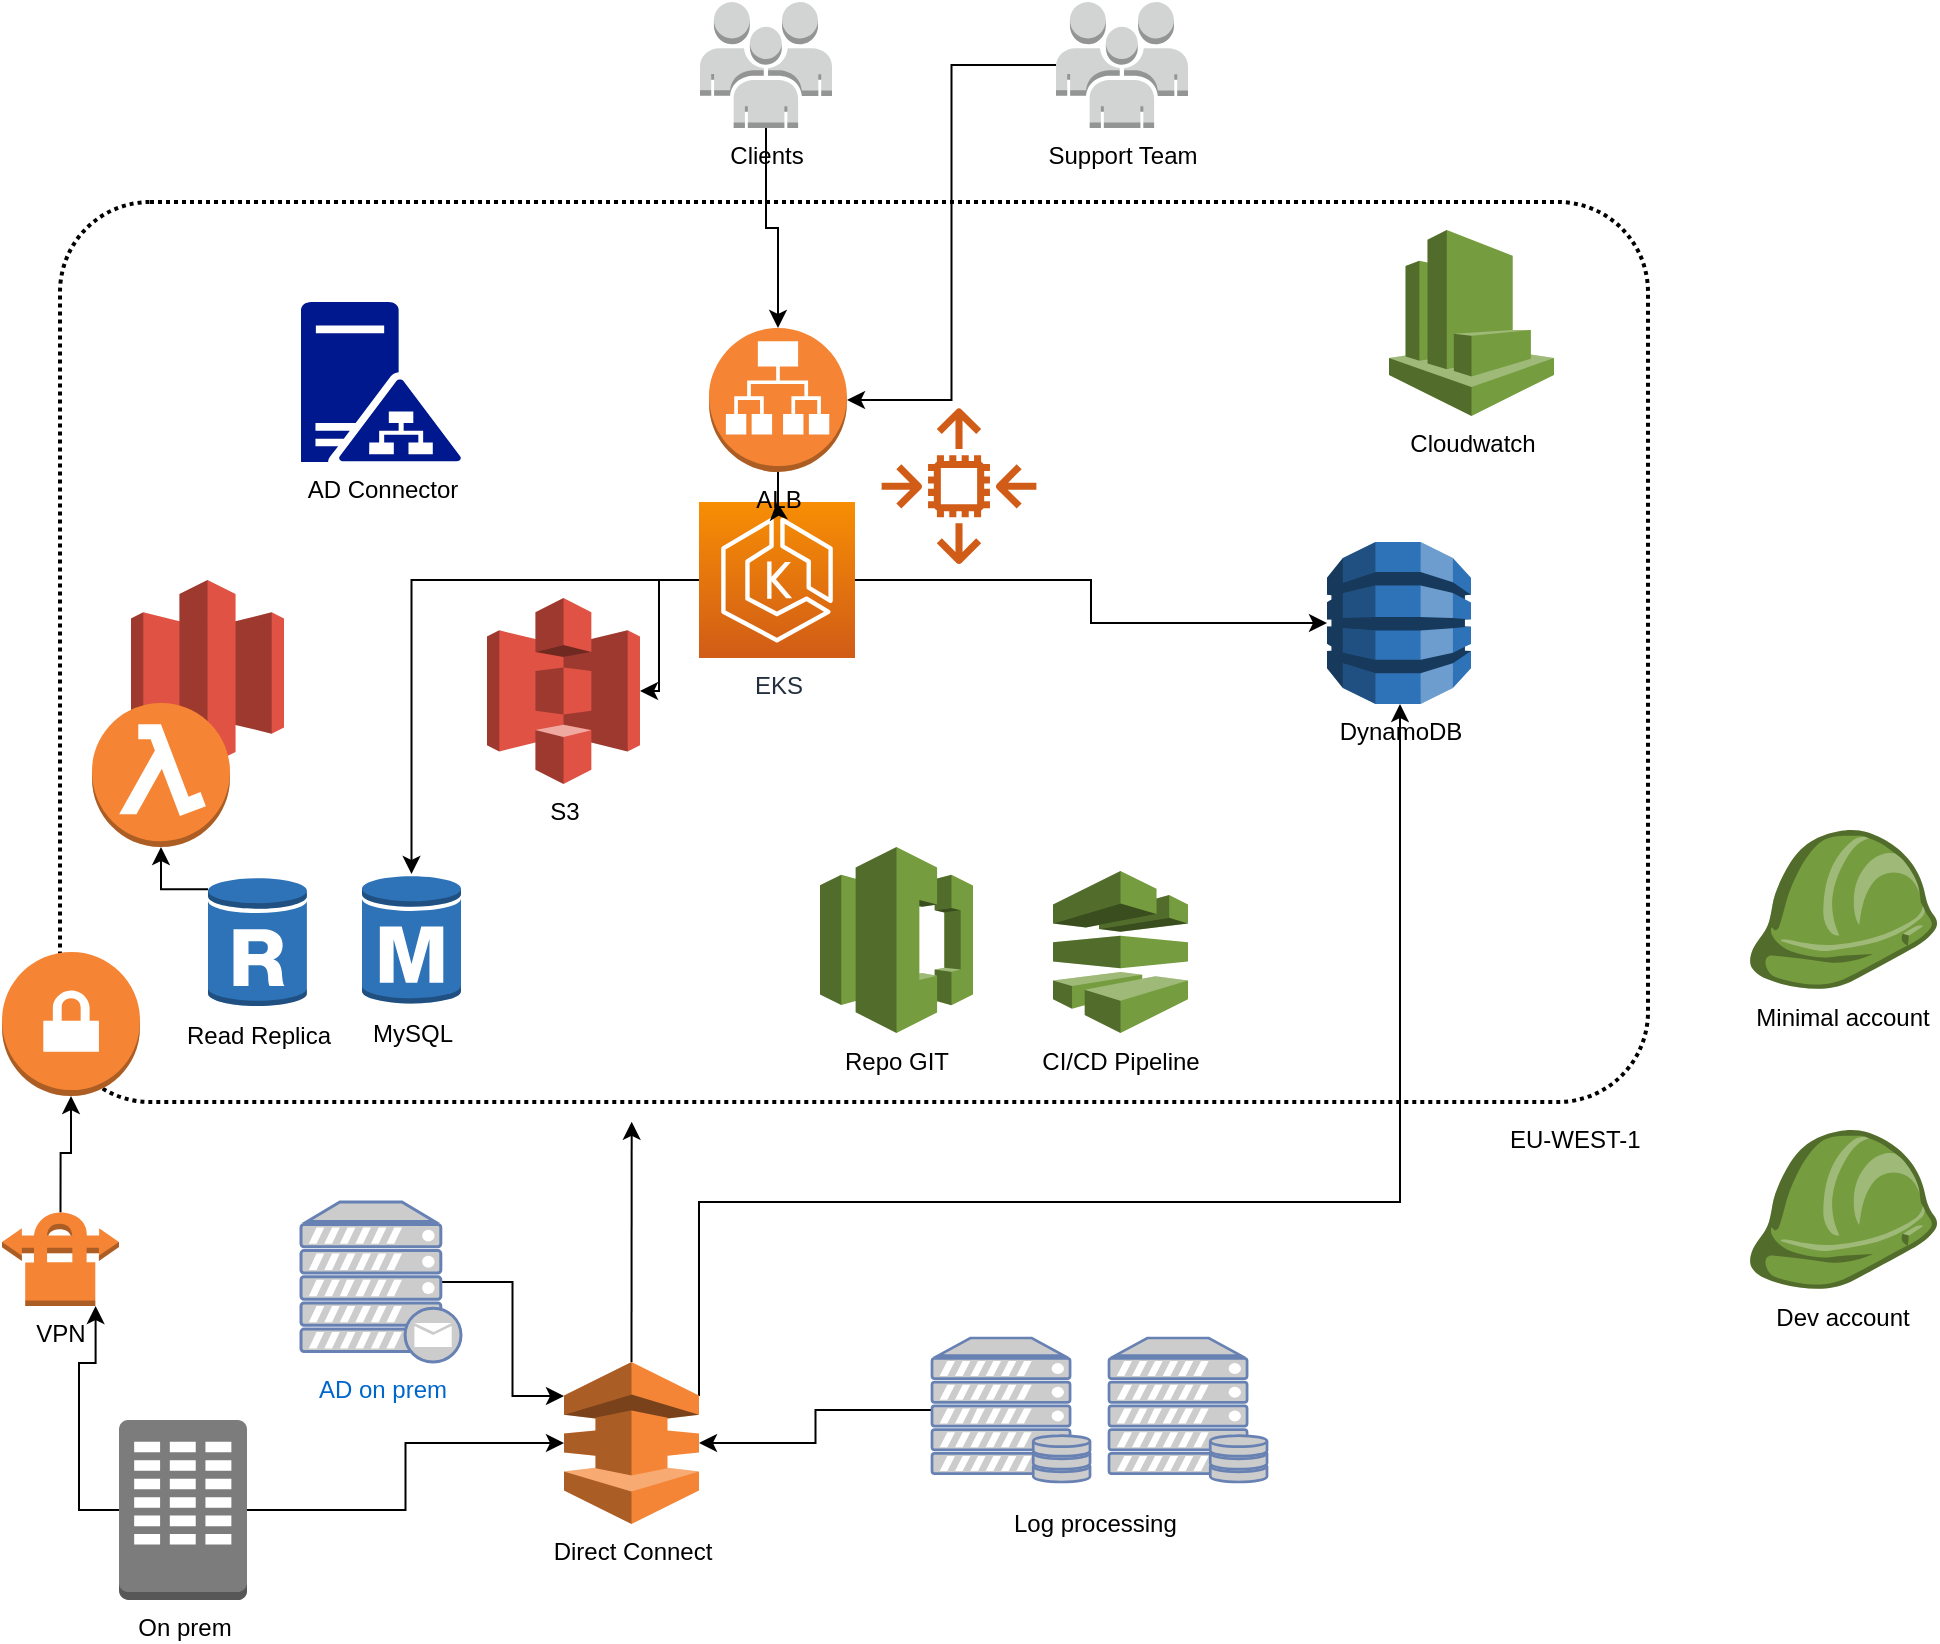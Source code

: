 <mxfile version="10.5.8" type="github"><diagram name="Page-1" id="75ae5057-2f1f-a65a-41a6-c58fb5237df7"><mxGraphModel dx="1991" dy="1056" grid="1" gridSize="10" guides="1" tooltips="1" connect="1" arrows="1" fold="1" page="1" pageScale="1" pageWidth="1100" pageHeight="850" background="#ffffff" math="0" shadow="0"><root><mxCell id="0"/><mxCell id="1" parent="0"/><mxCell id="zVF_P03OAhwV1zza4b24-35" style="edgeStyle=orthogonalEdgeStyle;rounded=0;orthogonalLoop=1;jettySize=auto;html=1;entryX=0;entryY=0.5;entryDx=0;entryDy=0;entryPerimeter=0;" parent="1" source="zVF_P03OAhwV1zza4b24-6" target="zVF_P03OAhwV1zza4b24-27" edge="1"><mxGeometry relative="1" as="geometry"/></mxCell><mxCell id="zVF_P03OAhwV1zza4b24-5" value="" style="rounded=1;arcSize=10;dashed=1;strokeColor=#000000;fillColor=none;gradientColor=none;dashPattern=1 1;strokeWidth=2;" parent="1" vertex="1"><mxGeometry x="86" y="110" width="794" height="450" as="geometry"/></mxCell><mxCell id="zVF_P03OAhwV1zza4b24-1" value="&lt;div&gt;MySQL&lt;/div&gt;" style="outlineConnect=0;dashed=0;verticalLabelPosition=bottom;verticalAlign=top;align=center;html=1;shape=mxgraph.aws3.rds_db_instance;fillColor=#2E73B8;gradientColor=none;" parent="1" vertex="1"><mxGeometry x="237" y="446" width="49.5" height="66" as="geometry"/></mxCell><mxCell id="zVF_P03OAhwV1zza4b24-31" style="edgeStyle=orthogonalEdgeStyle;rounded=0;orthogonalLoop=1;jettySize=auto;html=1;exitX=0;exitY=0.1;exitDx=0;exitDy=0;exitPerimeter=0;" parent="1" source="zVF_P03OAhwV1zza4b24-2" target="zVF_P03OAhwV1zza4b24-30" edge="1"><mxGeometry relative="1" as="geometry"/></mxCell><mxCell id="zVF_P03OAhwV1zza4b24-2" value="Read Replica" style="outlineConnect=0;dashed=0;verticalLabelPosition=bottom;verticalAlign=top;align=center;html=1;shape=mxgraph.aws3.rds_db_instance_read_replica;fillColor=#2E73B8;gradientColor=none;" parent="1" vertex="1"><mxGeometry x="160" y="447" width="49.5" height="66" as="geometry"/></mxCell><mxCell id="zVF_P03OAhwV1zza4b24-3" value="AD Connector" style="shadow=0;dashed=0;html=1;strokeColor=none;labelPosition=center;verticalLabelPosition=bottom;verticalAlign=top;align=center;shape=mxgraph.mscae.enterprise.ad_fs;fillColor=#00188D;" parent="1" vertex="1"><mxGeometry x="206.5" y="160" width="80" height="80" as="geometry"/></mxCell><mxCell id="zVF_P03OAhwV1zza4b24-28" style="edgeStyle=orthogonalEdgeStyle;rounded=0;orthogonalLoop=1;jettySize=auto;html=1;" parent="1" source="zVF_P03OAhwV1zza4b24-6" target="zVF_P03OAhwV1zza4b24-13" edge="1"><mxGeometry relative="1" as="geometry"/></mxCell><mxCell id="zVF_P03OAhwV1zza4b24-32" style="edgeStyle=orthogonalEdgeStyle;rounded=0;orthogonalLoop=1;jettySize=auto;html=1;" parent="1" source="zVF_P03OAhwV1zza4b24-6" target="zVF_P03OAhwV1zza4b24-1" edge="1"><mxGeometry relative="1" as="geometry"/></mxCell><mxCell id="zVF_P03OAhwV1zza4b24-6" value="EKS" style="outlineConnect=0;fontColor=#232F3E;gradientColor=#F78E04;gradientDirection=north;fillColor=#D05C17;strokeColor=#ffffff;dashed=0;verticalLabelPosition=bottom;verticalAlign=top;align=center;html=1;fontSize=12;fontStyle=0;aspect=fixed;shape=mxgraph.aws4.resourceIcon;resIcon=mxgraph.aws4.eks;" parent="1" vertex="1"><mxGeometry x="405.5" y="260" width="78" height="78" as="geometry"/></mxCell><mxCell id="zVF_P03OAhwV1zza4b24-7" value="" style="outlineConnect=0;fontColor=#232F3E;gradientColor=none;fillColor=#D05C17;strokeColor=none;dashed=0;verticalLabelPosition=bottom;verticalAlign=top;align=center;html=1;fontSize=12;fontStyle=0;aspect=fixed;shape=mxgraph.aws4.auto_scaling2;" parent="1" vertex="1"><mxGeometry x="496.5" y="213" width="78" height="78" as="geometry"/></mxCell><mxCell id="zVF_P03OAhwV1zza4b24-8" value="&lt;div&gt;Minimal account&lt;/div&gt;&lt;div&gt;&lt;br&gt;&lt;/div&gt;" style="outlineConnect=0;dashed=0;verticalLabelPosition=bottom;verticalAlign=top;align=center;html=1;shape=mxgraph.aws3.role;fillColor=#759C3E;gradientColor=none;" parent="1" vertex="1"><mxGeometry x="930" y="424" width="94.5" height="79.5" as="geometry"/></mxCell><mxCell id="zVF_P03OAhwV1zza4b24-49" style="edgeStyle=orthogonalEdgeStyle;rounded=0;orthogonalLoop=1;jettySize=auto;html=1;exitX=0.5;exitY=1;exitDx=0;exitDy=0;exitPerimeter=0;" parent="1" source="zVF_P03OAhwV1zza4b24-12" target="zVF_P03OAhwV1zza4b24-6" edge="1"><mxGeometry relative="1" as="geometry"/></mxCell><mxCell id="zVF_P03OAhwV1zza4b24-12" value="ALB" style="outlineConnect=0;dashed=0;verticalLabelPosition=bottom;verticalAlign=top;align=center;html=1;shape=mxgraph.aws3.application_load_balancer;fillColor=#F58534;gradientColor=none;" parent="1" vertex="1"><mxGeometry x="410.5" y="173" width="69" height="72" as="geometry"/></mxCell><mxCell id="zVF_P03OAhwV1zza4b24-13" value="S3" style="outlineConnect=0;dashed=0;verticalLabelPosition=bottom;verticalAlign=top;align=center;html=1;shape=mxgraph.aws3.s3;fillColor=#E05243;gradientColor=none;" parent="1" vertex="1"><mxGeometry x="299.5" y="308" width="76.5" height="93" as="geometry"/></mxCell><mxCell id="zVF_P03OAhwV1zza4b24-37" style="edgeStyle=orthogonalEdgeStyle;rounded=0;orthogonalLoop=1;jettySize=auto;html=1;" parent="1" source="zVF_P03OAhwV1zza4b24-14" target="zVF_P03OAhwV1zza4b24-12" edge="1"><mxGeometry relative="1" as="geometry"/></mxCell><mxCell id="zVF_P03OAhwV1zza4b24-14" value="Clients" style="outlineConnect=0;dashed=0;verticalLabelPosition=bottom;verticalAlign=top;align=center;html=1;shape=mxgraph.aws3.users;fillColor=#D2D3D3;gradientColor=none;" parent="1" vertex="1"><mxGeometry x="406" y="10" width="66" height="63" as="geometry"/></mxCell><mxCell id="zVF_P03OAhwV1zza4b24-22" style="edgeStyle=orthogonalEdgeStyle;rounded=0;orthogonalLoop=1;jettySize=auto;html=1;exitX=0;exitY=0.5;exitDx=0;exitDy=0;exitPerimeter=0;entryX=0.8;entryY=1;entryDx=0;entryDy=0;entryPerimeter=0;" parent="1" source="zVF_P03OAhwV1zza4b24-15" target="zVF_P03OAhwV1zza4b24-17" edge="1"><mxGeometry relative="1" as="geometry"/></mxCell><mxCell id="zVF_P03OAhwV1zza4b24-25" style="edgeStyle=orthogonalEdgeStyle;rounded=0;orthogonalLoop=1;jettySize=auto;html=1;exitX=1;exitY=0.5;exitDx=0;exitDy=0;exitPerimeter=0;" parent="1" source="zVF_P03OAhwV1zza4b24-15" target="zVF_P03OAhwV1zza4b24-16" edge="1"><mxGeometry relative="1" as="geometry"/></mxCell><mxCell id="zVF_P03OAhwV1zza4b24-15" value="On prem" style="outlineConnect=0;dashed=0;verticalLabelPosition=bottom;verticalAlign=top;align=center;html=1;shape=mxgraph.aws3.corporate_data_center;fillColor=#7D7C7C;gradientColor=none;" parent="1" vertex="1"><mxGeometry x="115.5" y="719" width="64" height="90" as="geometry"/></mxCell><mxCell id="zVF_P03OAhwV1zza4b24-26" style="edgeStyle=orthogonalEdgeStyle;rounded=0;orthogonalLoop=1;jettySize=auto;html=1;exitX=0.5;exitY=0;exitDx=0;exitDy=0;exitPerimeter=0;entryX=0.36;entryY=1.022;entryDx=0;entryDy=0;entryPerimeter=0;" parent="1" source="zVF_P03OAhwV1zza4b24-16" target="zVF_P03OAhwV1zza4b24-5" edge="1"><mxGeometry relative="1" as="geometry"/></mxCell><mxCell id="zVF_P03OAhwV1zza4b24-43" style="edgeStyle=orthogonalEdgeStyle;rounded=0;orthogonalLoop=1;jettySize=auto;html=1;exitX=1;exitY=0.21;exitDx=0;exitDy=0;exitPerimeter=0;" parent="1" source="zVF_P03OAhwV1zza4b24-16" target="zVF_P03OAhwV1zza4b24-27" edge="1"><mxGeometry relative="1" as="geometry"><Array as="points"><mxPoint x="406" y="610"/><mxPoint x="756" y="610"/></Array></mxGeometry></mxCell><mxCell id="zVF_P03OAhwV1zza4b24-16" value="Direct Connect" style="outlineConnect=0;dashed=0;verticalLabelPosition=bottom;verticalAlign=top;align=center;html=1;shape=mxgraph.aws3.direct_connect;fillColor=#F58536;gradientColor=none;" parent="1" vertex="1"><mxGeometry x="338" y="690" width="67.5" height="81" as="geometry"/></mxCell><mxCell id="zVF_P03OAhwV1zza4b24-24" style="edgeStyle=orthogonalEdgeStyle;rounded=0;orthogonalLoop=1;jettySize=auto;html=1;exitX=0.5;exitY=0.025;exitDx=0;exitDy=0;exitPerimeter=0;" parent="1" source="zVF_P03OAhwV1zza4b24-17" target="zVF_P03OAhwV1zza4b24-23" edge="1"><mxGeometry relative="1" as="geometry"/></mxCell><mxCell id="zVF_P03OAhwV1zza4b24-17" value="VPN" style="outlineConnect=0;dashed=0;verticalLabelPosition=bottom;verticalAlign=top;align=center;html=1;shape=mxgraph.aws3.vpn_connection;fillColor=#F58534;gradientColor=none;" parent="1" vertex="1"><mxGeometry x="57" y="614" width="58.5" height="48" as="geometry"/></mxCell><mxCell id="zVF_P03OAhwV1zza4b24-18" value="Cloudwatch" style="outlineConnect=0;dashed=0;verticalLabelPosition=bottom;verticalAlign=top;align=center;html=1;shape=mxgraph.aws3.cloudwatch;fillColor=#759C3E;gradientColor=none;" parent="1" vertex="1"><mxGeometry x="750.5" y="124" width="82.5" height="93" as="geometry"/></mxCell><mxCell id="zVF_P03OAhwV1zza4b24-19" value="CI/CD Pipeline" style="outlineConnect=0;dashed=0;verticalLabelPosition=bottom;verticalAlign=top;align=center;html=1;shape=mxgraph.aws3.codepipeline;fillColor=#759C3E;gradientColor=none;" parent="1" vertex="1"><mxGeometry x="582.5" y="444.5" width="67.5" height="81" as="geometry"/></mxCell><mxCell id="zVF_P03OAhwV1zza4b24-20" value="Repo GIT" style="outlineConnect=0;dashed=0;verticalLabelPosition=bottom;verticalAlign=top;align=center;html=1;shape=mxgraph.aws3.codecommit;fillColor=#759C3E;gradientColor=none;" parent="1" vertex="1"><mxGeometry x="466" y="432.5" width="76.5" height="93" as="geometry"/></mxCell><mxCell id="zVF_P03OAhwV1zza4b24-23" value="" style="outlineConnect=0;dashed=0;verticalLabelPosition=bottom;verticalAlign=top;align=center;html=1;shape=mxgraph.aws3.vpn_gateway;fillColor=#F58534;gradientColor=none;" parent="1" vertex="1"><mxGeometry x="57" y="485" width="69" height="72" as="geometry"/></mxCell><mxCell id="zVF_P03OAhwV1zza4b24-27" value="DynamoDB" style="outlineConnect=0;dashed=0;verticalLabelPosition=bottom;verticalAlign=top;align=center;html=1;shape=mxgraph.aws3.dynamo_db;fillColor=#2E73B8;gradientColor=none;" parent="1" vertex="1"><mxGeometry x="719.5" y="280" width="72" height="81" as="geometry"/></mxCell><mxCell id="zVF_P03OAhwV1zza4b24-29" value="" style="outlineConnect=0;dashed=0;verticalLabelPosition=bottom;verticalAlign=top;align=center;html=1;shape=mxgraph.aws3.glacier;fillColor=#E05243;gradientColor=none;" parent="1" vertex="1"><mxGeometry x="121.5" y="299" width="76.5" height="93" as="geometry"/></mxCell><mxCell id="zVF_P03OAhwV1zza4b24-30" value="" style="outlineConnect=0;dashed=0;verticalLabelPosition=bottom;verticalAlign=top;align=center;html=1;shape=mxgraph.aws3.lambda_function;fillColor=#F58534;gradientColor=none;" parent="1" vertex="1"><mxGeometry x="102" y="360.5" width="69" height="72" as="geometry"/></mxCell><mxCell id="zVF_P03OAhwV1zza4b24-38" style="edgeStyle=orthogonalEdgeStyle;rounded=0;orthogonalLoop=1;jettySize=auto;html=1;entryX=1;entryY=0.5;entryDx=0;entryDy=0;entryPerimeter=0;" parent="1" source="zVF_P03OAhwV1zza4b24-36" target="zVF_P03OAhwV1zza4b24-12" edge="1"><mxGeometry relative="1" as="geometry"/></mxCell><mxCell id="zVF_P03OAhwV1zza4b24-36" value="Support Team" style="outlineConnect=0;dashed=0;verticalLabelPosition=bottom;verticalAlign=top;align=center;html=1;shape=mxgraph.aws3.users;fillColor=#D2D3D3;gradientColor=none;" parent="1" vertex="1"><mxGeometry x="584" y="10" width="66" height="63" as="geometry"/></mxCell><mxCell id="zVF_P03OAhwV1zza4b24-42" style="edgeStyle=orthogonalEdgeStyle;rounded=0;orthogonalLoop=1;jettySize=auto;html=1;exitX=0;exitY=0.5;exitDx=0;exitDy=0;exitPerimeter=0;" parent="1" source="zVF_P03OAhwV1zza4b24-39" target="zVF_P03OAhwV1zza4b24-16" edge="1"><mxGeometry relative="1" as="geometry"/></mxCell><mxCell id="zVF_P03OAhwV1zza4b24-39" value="" style="fontColor=#0066CC;verticalAlign=top;verticalLabelPosition=bottom;labelPosition=center;align=center;html=1;outlineConnect=0;fillColor=#CCCCCC;strokeColor=#6881B3;gradientColor=none;gradientDirection=north;strokeWidth=2;shape=mxgraph.networks.server_storage;" parent="1" vertex="1"><mxGeometry x="522" y="678" width="79" height="72" as="geometry"/></mxCell><mxCell id="zVF_P03OAhwV1zza4b24-40" value="" style="fontColor=#0066CC;verticalAlign=top;verticalLabelPosition=bottom;labelPosition=center;align=center;html=1;outlineConnect=0;fillColor=#CCCCCC;strokeColor=#6881B3;gradientColor=none;gradientDirection=north;strokeWidth=2;shape=mxgraph.networks.server_storage;" parent="1" vertex="1"><mxGeometry x="610.5" y="678" width="79" height="72" as="geometry"/></mxCell><mxCell id="zVF_P03OAhwV1zza4b24-41" value="Log processing" style="text;html=1;resizable=0;points=[];autosize=1;align=left;verticalAlign=top;spacingTop=-4;" parent="1" vertex="1"><mxGeometry x="560.5" y="761" width="100" height="20" as="geometry"/></mxCell><mxCell id="zVF_P03OAhwV1zza4b24-47" style="edgeStyle=orthogonalEdgeStyle;rounded=0;orthogonalLoop=1;jettySize=auto;html=1;exitX=0.88;exitY=0.5;exitDx=0;exitDy=0;exitPerimeter=0;entryX=0;entryY=0.21;entryDx=0;entryDy=0;entryPerimeter=0;" parent="1" source="zVF_P03OAhwV1zza4b24-44" target="zVF_P03OAhwV1zza4b24-16" edge="1"><mxGeometry relative="1" as="geometry"/></mxCell><mxCell id="zVF_P03OAhwV1zza4b24-44" value="AD on prem" style="fontColor=#0066CC;verticalAlign=top;verticalLabelPosition=bottom;labelPosition=center;align=center;html=1;outlineConnect=0;fillColor=#CCCCCC;strokeColor=#6881B3;gradientColor=none;gradientDirection=north;strokeWidth=2;shape=mxgraph.networks.mail_server;" parent="1" vertex="1"><mxGeometry x="206.5" y="610" width="80" height="80" as="geometry"/></mxCell><mxCell id="zVF_P03OAhwV1zza4b24-48" value="Dev account" style="outlineConnect=0;dashed=0;verticalLabelPosition=bottom;verticalAlign=top;align=center;html=1;shape=mxgraph.aws3.role;fillColor=#759C3E;gradientColor=none;" parent="1" vertex="1"><mxGeometry x="930" y="574" width="94.5" height="79.5" as="geometry"/></mxCell><mxCell id="zVF_P03OAhwV1zza4b24-50" value="EU-WEST-1" style="text;html=1;resizable=0;points=[];autosize=1;align=left;verticalAlign=top;spacingTop=-4;" parent="1" vertex="1"><mxGeometry x="809" y="569" width="80" height="20" as="geometry"/></mxCell></root></mxGraphModel></diagram></mxfile>